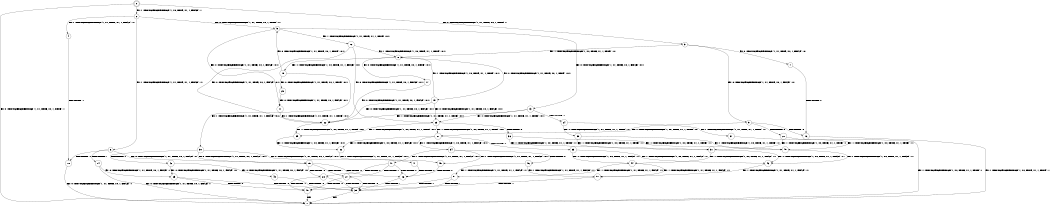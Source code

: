 digraph BCG {
size = "7, 10.5";
center = TRUE;
node [shape = circle];
0 [peripheries = 2];
0 -> 1 [label = "EX !0 !ATOMIC_EXCH_BRANCH (1, +1, TRUE, +0, 1, TRUE) !::"];
0 -> 2 [label = "EX !1 !ATOMIC_EXCH_BRANCH (1, +0, TRUE, +1, 1, FALSE) !::"];
0 -> 3 [label = "EX !0 !ATOMIC_EXCH_BRANCH (1, +1, TRUE, +0, 1, TRUE) !::"];
2 -> 4 [label = "EX !1 !ATOMIC_EXCH_BRANCH (1, +1, TRUE, +1, 1, FALSE) !:1:"];
2 -> 5 [label = "EX !0 !ATOMIC_EXCH_BRANCH (1, +1, TRUE, +0, 1, TRUE) !:1:"];
2 -> 6 [label = "EX !1 !ATOMIC_EXCH_BRANCH (1, +1, TRUE, +1, 1, FALSE) !:1:"];
3 -> 7 [label = "EX !0 !ATOMIC_EXCH_BRANCH (1, +1, TRUE, +0, 1, FALSE) !:0:"];
3 -> 8 [label = "EX !1 !ATOMIC_EXCH_BRANCH (1, +0, TRUE, +1, 1, TRUE) !:0:"];
3 -> 9 [label = "EX !0 !ATOMIC_EXCH_BRANCH (1, +1, TRUE, +0, 1, FALSE) !:0:"];
4 -> 10 [label = "TERMINATE !1"];
5 -> 11 [label = "EX !0 !ATOMIC_EXCH_BRANCH (1, +1, TRUE, +0, 1, FALSE) !:0:1:"];
5 -> 12 [label = "EX !1 !ATOMIC_EXCH_BRANCH (1, +1, TRUE, +1, 1, TRUE) !:0:1:"];
5 -> 13 [label = "EX !0 !ATOMIC_EXCH_BRANCH (1, +1, TRUE, +0, 1, FALSE) !:0:1:"];
6 -> 10 [label = "TERMINATE !1"];
6 -> 14 [label = "TERMINATE !1"];
6 -> 15 [label = "EX !0 !ATOMIC_EXCH_BRANCH (1, +1, TRUE, +0, 1, FALSE) !:1:"];
7 -> 16 [label = "TERMINATE !0"];
8 -> 17 [label = "EX !0 !ATOMIC_EXCH_BRANCH (1, +1, TRUE, +0, 1, TRUE) !:0:1:"];
8 -> 18 [label = "EX !1 !ATOMIC_EXCH_BRANCH (1, +0, TRUE, +1, 1, FALSE) !:0:1:"];
8 -> 19 [label = "EX !0 !ATOMIC_EXCH_BRANCH (1, +1, TRUE, +0, 1, TRUE) !:0:1:"];
9 -> 16 [label = "TERMINATE !0"];
9 -> 20 [label = "TERMINATE !0"];
9 -> 21 [label = "EX !1 !ATOMIC_EXCH_BRANCH (1, +0, TRUE, +1, 1, TRUE) !:0:"];
10 -> 1 [label = "EX !0 !ATOMIC_EXCH_BRANCH (1, +1, TRUE, +0, 1, FALSE) !::"];
11 -> 22 [label = "EX !1 !ATOMIC_EXCH_BRANCH (1, +1, TRUE, +1, 1, TRUE) !:0:1:"];
12 -> 22 [label = "EX !0 !ATOMIC_EXCH_BRANCH (1, +1, TRUE, +0, 1, FALSE) !:0:1:"];
12 -> 8 [label = "EX !1 !ATOMIC_EXCH_BRANCH (1, +0, TRUE, +1, 1, TRUE) !:0:1:"];
12 -> 23 [label = "EX !0 !ATOMIC_EXCH_BRANCH (1, +1, TRUE, +0, 1, FALSE) !:0:1:"];
13 -> 22 [label = "EX !1 !ATOMIC_EXCH_BRANCH (1, +1, TRUE, +1, 1, TRUE) !:0:1:"];
13 -> 24 [label = "TERMINATE !0"];
13 -> 23 [label = "EX !1 !ATOMIC_EXCH_BRANCH (1, +1, TRUE, +1, 1, TRUE) !:0:1:"];
14 -> 1 [label = "EX !0 !ATOMIC_EXCH_BRANCH (1, +1, TRUE, +0, 1, FALSE) !::"];
14 -> 25 [label = "EX !0 !ATOMIC_EXCH_BRANCH (1, +1, TRUE, +0, 1, FALSE) !::"];
15 -> 26 [label = "TERMINATE !0"];
15 -> 27 [label = "TERMINATE !1"];
15 -> 28 [label = "TERMINATE !0"];
16 -> 1 [label = "EX !1 !ATOMIC_EXCH_BRANCH (1, +0, TRUE, +1, 1, TRUE) !::"];
17 -> 22 [label = "EX !0 !ATOMIC_EXCH_BRANCH (1, +1, TRUE, +0, 1, FALSE) !:0:1:"];
18 -> 29 [label = "EX !0 !ATOMIC_EXCH_BRANCH (1, +1, TRUE, +0, 1, TRUE) !:0:1:"];
18 -> 30 [label = "EX !1 !ATOMIC_EXCH_BRANCH (1, +1, TRUE, +1, 1, FALSE) !:0:1:"];
18 -> 5 [label = "EX !0 !ATOMIC_EXCH_BRANCH (1, +1, TRUE, +0, 1, TRUE) !:0:1:"];
19 -> 22 [label = "EX !0 !ATOMIC_EXCH_BRANCH (1, +1, TRUE, +0, 1, FALSE) !:0:1:"];
19 -> 8 [label = "EX !1 !ATOMIC_EXCH_BRANCH (1, +0, TRUE, +1, 1, TRUE) !:0:1:"];
19 -> 23 [label = "EX !0 !ATOMIC_EXCH_BRANCH (1, +1, TRUE, +0, 1, FALSE) !:0:1:"];
20 -> 1 [label = "EX !1 !ATOMIC_EXCH_BRANCH (1, +0, TRUE, +1, 1, TRUE) !::"];
20 -> 31 [label = "EX !1 !ATOMIC_EXCH_BRANCH (1, +0, TRUE, +1, 1, TRUE) !::"];
21 -> 32 [label = "EX !1 !ATOMIC_EXCH_BRANCH (1, +0, TRUE, +1, 1, FALSE) !:0:1:"];
21 -> 33 [label = "TERMINATE !0"];
21 -> 34 [label = "EX !1 !ATOMIC_EXCH_BRANCH (1, +0, TRUE, +1, 1, FALSE) !:0:1:"];
22 -> 35 [label = "EX !1 !ATOMIC_EXCH_BRANCH (1, +0, TRUE, +1, 1, TRUE) !:0:1:"];
23 -> 35 [label = "EX !1 !ATOMIC_EXCH_BRANCH (1, +0, TRUE, +1, 1, TRUE) !:0:1:"];
23 -> 36 [label = "TERMINATE !0"];
23 -> 21 [label = "EX !1 !ATOMIC_EXCH_BRANCH (1, +0, TRUE, +1, 1, TRUE) !:0:1:"];
24 -> 37 [label = "EX !1 !ATOMIC_EXCH_BRANCH (1, +1, TRUE, +1, 1, TRUE) !:1:"];
24 -> 38 [label = "EX !1 !ATOMIC_EXCH_BRANCH (1, +1, TRUE, +1, 1, TRUE) !:1:"];
25 -> 39 [label = "TERMINATE !0"];
25 -> 40 [label = "TERMINATE !0"];
26 -> 39 [label = "TERMINATE !1"];
27 -> 39 [label = "TERMINATE !0"];
27 -> 40 [label = "TERMINATE !0"];
28 -> 39 [label = "TERMINATE !1"];
28 -> 40 [label = "TERMINATE !1"];
29 -> 11 [label = "EX !0 !ATOMIC_EXCH_BRANCH (1, +1, TRUE, +0, 1, FALSE) !:0:1:"];
30 -> 41 [label = "EX !0 !ATOMIC_EXCH_BRANCH (1, +1, TRUE, +0, 1, FALSE) !:0:1:"];
30 -> 42 [label = "TERMINATE !1"];
30 -> 15 [label = "EX !0 !ATOMIC_EXCH_BRANCH (1, +1, TRUE, +0, 1, FALSE) !:0:1:"];
31 -> 43 [label = "EX !1 !ATOMIC_EXCH_BRANCH (1, +0, TRUE, +1, 1, FALSE) !:1:"];
31 -> 44 [label = "EX !1 !ATOMIC_EXCH_BRANCH (1, +0, TRUE, +1, 1, FALSE) !:1:"];
32 -> 45 [label = "EX !1 !ATOMIC_EXCH_BRANCH (1, +1, TRUE, +1, 1, FALSE) !:0:1:"];
33 -> 43 [label = "EX !1 !ATOMIC_EXCH_BRANCH (1, +0, TRUE, +1, 1, FALSE) !:1:"];
33 -> 44 [label = "EX !1 !ATOMIC_EXCH_BRANCH (1, +0, TRUE, +1, 1, FALSE) !:1:"];
34 -> 45 [label = "EX !1 !ATOMIC_EXCH_BRANCH (1, +1, TRUE, +1, 1, FALSE) !:0:1:"];
34 -> 46 [label = "TERMINATE !0"];
34 -> 47 [label = "EX !1 !ATOMIC_EXCH_BRANCH (1, +1, TRUE, +1, 1, FALSE) !:0:1:"];
35 -> 32 [label = "EX !1 !ATOMIC_EXCH_BRANCH (1, +0, TRUE, +1, 1, FALSE) !:0:1:"];
36 -> 48 [label = "EX !1 !ATOMIC_EXCH_BRANCH (1, +0, TRUE, +1, 1, TRUE) !:1:"];
36 -> 31 [label = "EX !1 !ATOMIC_EXCH_BRANCH (1, +0, TRUE, +1, 1, TRUE) !:1:"];
37 -> 48 [label = "EX !1 !ATOMIC_EXCH_BRANCH (1, +0, TRUE, +1, 1, TRUE) !:1:"];
38 -> 48 [label = "EX !1 !ATOMIC_EXCH_BRANCH (1, +0, TRUE, +1, 1, TRUE) !:1:"];
38 -> 31 [label = "EX !1 !ATOMIC_EXCH_BRANCH (1, +0, TRUE, +1, 1, TRUE) !:1:"];
39 -> 1 [label = "exit"];
40 -> 1 [label = "exit"];
41 -> 26 [label = "TERMINATE !0"];
42 -> 49 [label = "EX !0 !ATOMIC_EXCH_BRANCH (1, +1, TRUE, +0, 1, FALSE) !:0:"];
42 -> 25 [label = "EX !0 !ATOMIC_EXCH_BRANCH (1, +1, TRUE, +0, 1, FALSE) !:0:"];
43 -> 50 [label = "EX !1 !ATOMIC_EXCH_BRANCH (1, +1, TRUE, +1, 1, FALSE) !:1:"];
44 -> 50 [label = "EX !1 !ATOMIC_EXCH_BRANCH (1, +1, TRUE, +1, 1, FALSE) !:1:"];
44 -> 51 [label = "EX !1 !ATOMIC_EXCH_BRANCH (1, +1, TRUE, +1, 1, FALSE) !:1:"];
45 -> 26 [label = "TERMINATE !0"];
46 -> 50 [label = "EX !1 !ATOMIC_EXCH_BRANCH (1, +1, TRUE, +1, 1, FALSE) !:1:"];
46 -> 51 [label = "EX !1 !ATOMIC_EXCH_BRANCH (1, +1, TRUE, +1, 1, FALSE) !:1:"];
47 -> 26 [label = "TERMINATE !0"];
47 -> 27 [label = "TERMINATE !1"];
47 -> 28 [label = "TERMINATE !0"];
48 -> 43 [label = "EX !1 !ATOMIC_EXCH_BRANCH (1, +0, TRUE, +1, 1, FALSE) !:1:"];
49 -> 39 [label = "TERMINATE !0"];
50 -> 39 [label = "TERMINATE !1"];
51 -> 39 [label = "TERMINATE !1"];
51 -> 40 [label = "TERMINATE !1"];
}
